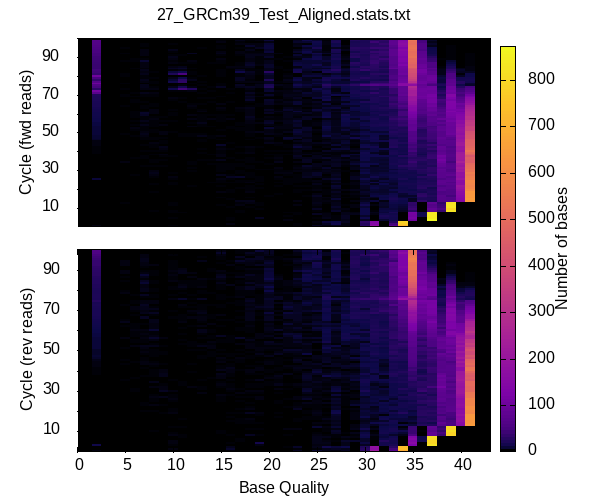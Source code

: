 
            set terminal png size 600,500 truecolor
            set output "plots/quals-hm.png"
            unset key
            unset colorbox

            # Perceptually uniform heatmap "plasma" by Nathaniel J. Smith & Stefan van der Walt
            # used in Python's matplotlib:  https://github.com/BIDS/colormap/blob/master/colormaps.py
            # Values from:  https://github.com/Gnuplotting/gnuplot-palettes/blob/master/plasma.pal
            # Dark end squashed to make low values more distinguishable.
            set palette model RGB
            set palette defined ( \
                 0 '#000000' \
              , .7 '#0c0847' \
              ,  4 '#4b0381' \
              , 10 '#7d03a8' \
              , 20 '#a82296' \
              , 30 '#cb4679' \
              , 40 '#e56b5d' \
              , 50 '#f89441' \
              , 60 '#fdc328' \
              , 70 '#f0f921' )

            set cbrange [0:871]
            set yrange  [0:100]
            set xrange  [0:43]
            set view map
            set multiplot
            set rmargin 0
            set lmargin 0
            set tmargin 0
            set bmargin 0
             set origin 0.05,0.5
 set size 0.85,0.5
            set obj 1 rectangle behind from first 0,0 to first 43,100
            set obj 1 fillstyle solid 1.0 fillcolor rgbcolor "black"
            set ylabel "Cycle (fwd reads)" offset character -1,0
            unset ytics
            set ytics ("10" 10, "" 20, "30" 30, "" 40, "50" 50, "" 60, "70" 70, "" 80, "90" 90, "" 100)
            unset xtics
            set title "27_GRCm39_Test_Aligned.stats.txt" noenhanced
            splot '-' matrix with image
        	0	0	2	0	0	0	0	0	0	0	1	0	0	0	0	0	0	0	0	0	0	0	0	1	0	4	2	3	2	0	28	177	0	70	710	0	0	0	0	0	0	0	0
	0	0	0	0	0	0	0	0	0	0	0	0	0	0	0	0	2	0	0	0	0	0	0	1	0	1	4	11	2	0	24	146	0	44	765	0	0	0	0	0	0	0	0
	0	0	0	0	0	0	0	0	0	0	0	0	0	0	0	0	0	0	0	0	0	0	0	0	0	2	7	9	4	0	30	142	0	23	783	0	0	0	0	0	0	0	0
	0	0	0	0	0	0	0	0	0	0	0	0	0	0	0	0	1	0	0	0	0	0	2	0	0	0	0	1	3	0	4	0	6	12	0	100	0	871	0	0	0	0	0
	0	0	0	0	0	0	0	0	0	0	1	0	0	0	0	0	1	0	0	4	0	0	0	0	0	1	3	1	4	0	10	0	14	12	0	115	0	834	0	0	0	0	0
	0	0	0	0	0	0	0	0	0	0	0	0	0	0	0	0	0	0	0	0	0	0	1	0	0	0	2	1	4	0	5	0	17	14	0	107	13	836	0	0	0	0	0
	0	0	0	0	0	0	0	0	0	0	0	0	0	0	0	0	0	0	0	0	0	0	0	1	0	4	2	0	3	3	9	2	11	11	0	109	12	833	0	0	0	0	0
	0	0	0	0	0	0	0	0	0	0	1	1	0	0	0	0	0	1	0	0	0	0	1	1	0	0	1	0	3	2	9	3	7	17	0	115	13	825	0	0	0	0	0
	0	0	0	0	0	0	0	0	1	0	1	0	0	0	0	0	0	1	0	0	0	0	0	0	0	1	0	5	1	0	9	1	8	9	4	26	0	71	37	825	0	0	0
	0	0	0	0	0	0	0	0	0	0	0	0	0	0	0	0	0	0	0	1	0	0	0	0	0	4	0	3	2	0	9	0	7	7	5	40	0	83	54	785	0	0	0
	0	0	0	0	0	0	0	0	0	0	0	0	0	0	0	0	1	0	1	0	0	0	0	0	0	1	0	5	0	2	6	0	4	8	6	35	0	66	43	822	0	0	0
	0	0	0	0	0	0	0	0	0	0	1	0	0	0	0	1	0	2	0	1	0	0	0	2	0	2	0	3	1	2	12	2	5	8	7	30	0	61	40	820	0	0	0
	0	0	0	0	0	1	0	0	0	0	1	0	0	0	0	0	0	1	2	1	0	0	0	0	0	3	1	3	0	0	7	0	5	10	9	32	0	79	33	812	0	0	0
	0	0	0	0	0	0	0	0	0	0	0	0	0	0	0	0	0	3	3	0	0	0	0	2	0	2	2	2	0	2	4	7	2	13	9	4	31	15	59	57	142	641	0
	0	0	0	0	0	0	0	0	0	0	0	0	0	0	0	0	1	0	0	0	0	0	0	0	0	2	1	6	0	0	3	1	9	17	12	4	19	19	64	59	138	645	0
	0	0	0	0	0	0	0	0	0	0	0	0	0	0	0	1	0	0	1	0	0	0	0	0	0	2	2	2	1	1	5	4	8	15	7	8	22	18	64	61	144	634	0
	0	0	0	0	0	0	0	0	0	0	0	0	0	0	0	0	0	0	0	0	1	0	0	0	1	4	0	3	0	1	2	8	9	12	5	5	31	23	66	46	147	636	0
	0	0	0	0	0	0	0	0	0	0	0	0	0	0	0	0	0	0	0	0	0	1	0	0	0	2	1	2	1	2	4	7	6	10	6	11	28	17	54	57	158	633	0
	0	0	0	0	0	0	0	0	1	0	0	0	0	0	0	2	1	0	2	0	0	0	0	1	0	0	1	4	0	1	5	5	5	6	13	14	14	20	52	56	162	635	0
	0	0	0	0	0	0	0	0	0	0	0	0	0	0	0	0	1	0	1	0	0	0	0	1	1	2	1	2	2	3	3	6	5	9	11	9	17	18	70	57	177	604	0
	0	0	0	0	0	0	0	0	0	0	0	0	0	0	0	0	0	1	1	1	0	0	0	0	0	1	0	5	0	1	4	8	6	5	10	14	26	13	66	66	189	583	0
	0	0	0	0	0	0	0	0	0	0	0	0	1	0	0	1	0	0	1	0	0	1	0	1	1	1	1	6	0	1	4	7	6	7	12	13	24	25	51	63	199	574	0
	0	0	0	0	0	0	0	0	1	0	1	0	0	0	0	0	0	0	0	1	0	0	1	0	0	3	0	2	1	2	7	3	9	5	15	15	20	21	72	71	166	584	0
	0	0	0	0	0	0	0	0	0	0	1	0	0	0	1	1	1	1	2	0	0	1	1	1	0	1	1	5	0	2	5	10	5	6	13	12	22	22	76	60	160	590	0
	0	0	0	0	0	0	0	0	0	0	0	0	0	0	0	1	0	1	1	1	0	0	1	1	1	2	1	3	0	1	6	3	8	7	10	12	19	18	75	74	165	589	0
	0	0	7	0	0	0	0	0	0	0	1	0	0	0	0	2	1	0	0	1	0	1	1	1	1	0	4	6	0	4	10	6	4	8	18	9	16	21	54	68	195	561	0
	0	0	0	0	0	0	0	0	1	0	2	0	0	0	0	0	4	5	1	1	0	2	0	1	4	3	1	3	0	4	5	12	7	11	12	12	25	24	70	58	176	556	0
	0	0	0	0	0	0	1	0	2	0	0	0	0	0	0	3	1	0	1	0	0	0	1	1	3	5	0	4	0	2	5	7	8	10	11	14	12	33	71	78	186	541	0
	0	0	0	0	0	0	0	0	3	0	1	0	0	0	0	0	0	1	1	0	0	2	2	0	3	5	2	3	0	2	9	6	7	8	13	11	21	24	70	69	180	557	0
	0	0	0	0	0	0	0	0	2	0	0	0	1	0	0	1	0	1	0	0	0	1	1	2	2	2	3	2	1	0	7	5	5	11	16	14	23	28	74	56	215	527	0
	0	0	0	0	0	0	0	0	0	0	0	0	0	0	0	1	1	0	0	1	1	1	0	1	2	1	2	3	0	3	8	5	6	7	11	24	26	31	81	54	202	528	0
	0	0	0	0	0	0	0	0	0	0	0	0	1	0	0	1	1	0	1	0	0	2	0	2	3	2	5	1	0	3	5	5	5	12	17	23	19	31	68	65	216	512	0
	0	0	0	0	0	0	0	1	1	1	0	0	0	0	0	1	1	1	1	0	0	0	0	1	5	3	1	4	1	2	9	3	6	12	26	29	21	21	82	66	198	503	0
	0	0	0	0	0	0	0	0	0	0	0	0	1	0	1	1	1	1	0	0	1	0	0	0	0	3	3	4	2	6	10	9	5	16	15	28	18	27	85	61	210	492	0
	0	0	0	0	0	2	0	0	1	0	0	0	1	0	0	0	0	0	1	1	0	3	0	2	4	0	3	3	1	4	6	6	6	13	18	38	20	25	98	45	245	454	0
	0	0	0	0	0	0	0	0	1	1	0	0	0	1	1	3	0	1	1	0	0	1	0	0	4	1	1	4	3	2	10	6	5	13	17	31	28	25	110	59	215	456	0
	0	0	0	0	0	0	1	1	0	0	0	0	0	0	0	0	1	0	1	0	1	2	0	3	3	3	5	3	1	4	9	6	6	14	12	25	25	37	95	59	221	462	0
	0	0	0	0	0	0	0	1	0	1	1	0	0	0	0	2	0	0	0	0	0	1	0	4	0	3	1	2	7	3	10	10	10	10	23	32	19	36	104	65	222	433	0
	0	0	0	0	0	0	0	0	1	2	0	0	0	0	1	2	0	0	0	0	1	1	1	2	3	1	3	1	4	6	10	9	3	16	9	37	12	34	81	65	223	472	0
	0	0	1	0	0	0	0	0	0	0	0	0	0	1	0	1	0	1	2	0	0	0	0	2	1	2	1	1	1	1	12	4	3	17	14	33	17	31	78	59	215	502	0
	0	0	1	0	0	0	0	1	1	1	0	0	0	0	0	1	0	0	1	0	1	1	1	3	0	0	4	3	2	4	8	8	4	15	11	46	20	23	70	56	182	532	0
	0	0	1	0	0	0	0	0	0	2	0	0	0	1	0	2	1	0	1	0	0	0	0	2	3	1	0	6	6	2	5	8	10	10	13	40	20	35	78	63	195	495	0
	0	0	1	0	0	0	0	0	1	3	0	0	0	0	0	1	0	1	2	1	0	0	1	7	4	0	2	1	4	0	11	13	3	24	15	47	26	27	81	53	191	480	0
	0	0	2	0	0	0	0	1	1	0	0	0	0	0	0	5	0	0	0	0	0	1	1	4	2	1	1	6	3	1	9	7	3	20	12	42	28	39	59	68	217	467	0
	0	0	2	0	0	0	0	0	2	1	0	0	0	0	0	0	1	0	0	0	3	2	0	1	2	3	4	2	6	2	5	5	3	21	20	48	22	25	70	68	214	468	0
	0	0	2	0	0	0	0	0	0	1	0	0	0	1	0	0	0	0	0	0	1	0	0	3	4	0	2	3	5	1	6	11	11	21	13	58	19	36	70	71	196	465	0
	0	0	5	0	0	0	0	1	1	0	0	0	0	1	0	1	0	0	1	0	2	0	4	0	4	1	1	3	3	3	9	10	4	19	16	59	30	39	72	58	198	455	0
	0	0	6	0	0	0	0	1	1	1	0	0	0	0	1	0	0	0	0	1	3	0	6	5	2	1	3	5	5	12	8	12	5	10	14	63	34	42	78	66	183	432	0
	0	0	6	0	0	0	1	2	0	0	0	1	1	3	1	2	0	0	1	0	0	1	1	3	4	1	9	4	6	3	6	10	4	17	20	58	27	41	66	81	193	427	0
	0	0	7	0	0	1	0	3	0	2	0	1	1	1	0	0	0	0	1	0	3	2	0	5	4	0	5	5	2	7	10	10	9	20	17	61	27	42	66	97	175	416	0
	0	0	7	0	0	0	0	2	1	2	1	0	0	0	0	0	0	0	2	3	2	1	3	7	3	1	5	3	3	5	8	6	6	24	21	62	25	44	65	93	186	409	0
	0	0	7	0	0	0	1	1	1	0	0	0	0	0	0	1	0	1	1	0	2	1	1	6	5	2	7	3	7	3	5	10	12	18	23	82	24	48	76	93	191	368	0
	0	0	7	0	0	0	2	1	0	0	0	0	0	0	0	0	1	1	1	0	6	2	2	2	5	0	8	3	4	5	8	10	10	22	19	83	35	45	74	92	184	368	0
	0	0	7	0	0	0	0	1	1	0	0	0	2	1	1	0	1	0	1	0	0	2	2	5	2	1	9	4	7	6	7	15	14	20	27	80	44	42	75	91	169	363	0
	0	0	8	0	0	0	1	3	1	2	0	0	0	1	0	0	0	1	1	0	2	1	2	5	1	2	6	3	8	6	11	16	18	24	35	78	42	55	57	96	177	337	0
	0	0	8	0	0	0	0	1	1	0	0	0	1	3	0	0	0	1	2	2	5	0	3	4	1	2	6	3	8	6	9	13	15	22	31	89	40	56	76	94	156	342	0
	0	0	10	0	0	0	1	3	1	1	1	0	0	1	0	1	0	0	2	0	4	2	3	6	1	1	5	3	9	8	6	14	13	25	34	87	36	65	59	109	159	330	0
	0	0	10	0	0	0	0	1	2	0	0	0	2	1	2	1	2	0	3	1	1	1	2	3	4	0	2	2	11	4	11	18	10	33	42	96	39	67	88	99	141	301	0
	0	0	11	0	0	0	1	1	1	1	0	0	0	1	0	1	0	0	4	0	2	1	3	1	4	4	10	3	9	8	12	14	11	26	35	110	43	63	64	110	141	305	0
	0	0	12	0	0	0	1	4	0	0	1	0	2	1	1	1	1	0	2	0	0	0	3	2	1	2	8	3	14	6	7	11	20	21	45	112	48	81	56	115	135	284	0
	0	0	12	0	0	0	1	5	2	0	1	0	0	0	0	0	0	0	2	0	4	1	3	3	4	2	8	2	5	6	7	15	13	20	45	120	61	72	66	116	123	281	0
	0	0	14	0	0	0	1	1	2	0	0	0	0	2	0	0	0	1	2	0	2	3	2	7	1	4	5	4	8	5	9	10	13	16	45	130	64	81	54	133	108	273	0
	0	0	14	0	0	0	0	0	2	0	1	0	0	1	0	1	0	1	2	0	4	1	5	3	2	7	4	2	5	8	9	15	17	17	34	145	58	92	57	116	115	262	0
	0	0	15	0	0	0	0	1	0	0	0	0	1	0	0	2	0	2	3	0	1	0	3	2	0	2	6	7	2	9	10	17	21	29	46	144	66	88	48	126	100	249	0
	0	0	17	0	0	1	0	1	1	0	0	0	2	0	0	0	0	0	1	1	1	0	1	1	2	3	3	4	4	5	11	17	14	32	57	157	70	103	41	128	90	232	0
	0	0	17	0	0	0	0	0	1	0	0	0	1	1	0	2	0	0	0	1	4	2	2	6	1	2	7	1	8	9	9	12	18	38	45	180	70	98	37	130	101	197	0
	0	0	18	0	0	0	1	1	0	0	0	1	0	0	1	0	1	0	1	0	4	1	3	6	2	4	2	2	3	8	20	19	16	28	53	189	76	112	41	131	78	178	0
	0	0	19	0	0	0	1	0	0	0	1	0	0	0	0	0	0	0	5	0	5	2	1	2	2	1	12	3	8	7	7	19	18	35	67	205	79	112	45	111	70	163	0
	0	0	20	0	0	0	0	0	0	0	2	1	0	1	1	0	0	0	3	0	0	0	2	4	0	7	8	2	7	9	14	20	17	37	70	202	98	108	30	124	62	151	0
	0	0	20	0	0	1	1	1	1	0	0	0	0	0	0	1	0	0	4	2	2	0	3	2	4	4	12	0	4	14	14	17	27	33	66	205	104	116	27	143	49	123	0
	0	0	22	0	0	1	0	1	1	0	0	0	0	0	0	0	0	0	2	0	5	1	3	3	4	4	7	10	8	11	17	18	19	26	83	236	96	113	20	141	43	105	0
	0	0	71	0	0	0	1	3	2	0	0	0	0	1	0	0	1	0	4	1	1	1	2	2	6	4	10	4	2	16	17	32	19	38	77	231	96	98	30	102	50	78	0
	0	0	108	0	0	0	0	0	0	0	1	1	2	0	1	0	0	0	1	0	6	2	2	4	2	6	11	2	9	15	10	15	20	36	81	233	100	95	24	108	42	63	0
	0	0	29	0	0	1	0	2	2	0	12	44	23	1	0	0	1	0	2	0	5	0	1	2	2	10	7	2	8	11	17	26	16	36	79	254	97	100	16	99	39	56	0
	0	0	48	0	0	0	0	3	1	0	3	13	2	0	1	4	0	3	4	3	21	1	2	7	5	3	17	5	9	12	16	24	22	49	78	278	88	97	9	100	25	47	0
	0	0	57	0	0	0	0	3	0	0	0	2	0	1	0	1	0	4	1	3	17	3	2	12	7	5	27	15	17	28	49	61	51	71	154	167	83	48	19	76	11	5	0
	0	0	102	0	0	1	0	0	1	0	0	0	1	0	0	1	0	0	0	1	4	0	0	6	4	8	12	6	6	15	26	40	40	57	149	232	100	64	14	79	25	6	0
	0	0	63	0	0	0	0	2	1	0	11	31	0	1	0	0	0	2	2	2	4	1	2	5	4	5	8	6	6	8	9	25	26	63	104	305	98	87	7	73	25	14	0
	0	0	34	0	0	0	0	3	0	0	6	28	3	0	0	0	0	4	1	0	19	0	3	9	3	7	16	7	4	22	15	15	13	47	99	349	88	97	7	72	14	15	0
	0	0	50	0	0	0	0	1	1	0	3	9	1	0	0	0	0	4	2	0	4	0	1	7	3	2	13	14	10	17	25	20	20	55	94	370	85	98	8	56	13	14	0
	0	0	105	0	0	1	0	1	0	0	0	0	0	1	0	1	0	1	2	0	4	0	2	0	7	7	5	9	5	16	16	20	15	54	86	387	89	93	6	53	4	10	0
	0	0	36	0	0	1	0	3	0	0	20	49	1	0	0	1	0	1	3	1	6	0	1	0	4	5	2	5	3	13	12	26	27	47	103	391	99	73	3	53	1	10	0
	0	0	42	0	0	0	0	2	1	0	7	10	1	0	0	1	0	10	4	1	27	0	0	15	3	0	16	13	4	15	11	18	16	46	98	406	109	73	3	40	4	4	0
	0	0	44	0	0	0	0	3	0	0	1	2	0	0	0	1	0	4	1	1	3	0	1	12	5	7	12	25	6	21	34	25	19	46	100	413	109	62	3	33	5	2	0
	0	0	37	0	0	0	1	1	0	0	4	5	1	0	0	0	1	1	1	0	3	1	0	5	6	4	4	12	4	23	22	27	27	82	104	432	90	73	2	22	3	2	0
	0	0	38	0	0	0	0	2	0	0	2	3	0	0	0	0	2	2	3	0	5	1	0	2	7	6	8	16	1	12	28	28	18	66	107	474	96	51	1	19	0	2	0
	0	0	38	0	0	0	0	2	0	0	0	0	0	0	0	0	0	1	5	2	5	0	0	8	7	12	4	11	4	22	17	29	23	59	127	463	93	54	0	13	0	1	0
	0	0	39	0	0	0	0	2	0	0	2	1	1	0	1	1	0	1	4	1	3	0	0	7	6	6	4	9	2	27	20	36	23	65	114	481	81	54	0	8	0	1	0
	0	0	40	0	0	1	1	6	0	0	1	0	2	0	0	1	0	0	2	1	3	0	1	5	6	6	7	9	1	10	23	35	28	66	126	494	80	38	0	6	0	1	0
	0	0	41	0	0	0	1	1	0	0	2	0	0	0	0	2	0	0	2	1	1	1	0	1	8	11	5	16	3	10	20	29	39	63	130	490	86	34	1	1	0	1	0
	0	0	42	0	0	0	0	0	0	0	3	0	0	0	0	0	0	0	3	1	5	0	1	3	3	10	5	11	2	26	20	33	25	63	121	520	75	26	0	1	0	1	0
	0	0	46	0	0	0	0	2	0	0	1	1	0	0	0	1	0	1	3	3	3	0	0	6	2	7	1	14	1	21	17	31	34	75	132	506	74	16	0	1	0	1	0
	0	0	46	0	0	1	0	2	0	0	0	0	4	0	0	3	0	2	2	2	2	2	0	1	7	12	5	7	0	25	22	24	34	74	135	504	71	11	0	1	0	1	0
	0	0	49	0	0	0	0	2	0	0	1	0	0	0	0	2	0	2	1	1	7	0	0	5	10	4	2	15	0	14	20	35	37	74	137	500	70	11	0	1	0	0	0
	0	0	49	0	0	0	0	2	0	0	3	0	0	0	0	0	0	0	3	0	5	0	0	3	7	6	1	17	3	23	22	21	29	75	149	520	51	10	0	1	0	0	0
	0	0	52	0	0	1	0	0	0	0	0	0	0	1	0	1	0	1	1	4	7	0	0	0	4	16	1	4	1	26	25	37	37	59	125	528	59	9	0	1	0	0	0
	0	0	55	0	0	0	0	1	0	0	0	0	0	0	0	1	0	0	5	2	7	0	0	3	8	8	1	12	2	18	19	26	27	67	153	523	58	3	0	1	0	0	0
	0	0	60	0	0	0	0	1	0	0	1	0	0	0	0	0	0	2	2	2	6	0	0	2	1	9	2	10	0	18	19	25	34	77	163	503	58	5	0	0	0	0	0
	0	0	62	0	0	0	0	0	0	0	0	0	0	0	0	2	0	1	0	0	2	0	0	5	6	11	2	18	0	16	18	40	27	77	153	510	47	3	0	0	0	0	0
	0	0	64	0	0	0	0	0	0	0	0	0	0	0	0	1	0	3	1	2	7	0	0	4	10	6	1	15	0	22	19	27	31	73	135	530	44	5	0	0	0	0	0

end

                set origin 0.05,0.05
                set size 0.85,0.5
                set ylabel "Cycle (rev reads)" offset character -1,0
                set xlabel "Base Quality"
                unset title
                unset ytics
                set ytics ("10" 10, "" 20, "30" 30, "" 40, "50" 50, "" 60, "70" 70, "" 80, "90" 90, "" 100)
                set xrange  [0:43]
                set xtics
                set colorbox vertical user origin first (43+1),0 size screen 0.025,0.812
                set cblabel "Number of bases"
                splot '-' matrix with image
            	0	0	2	0	0	0	0	0	0	0	0	0	0	0	0	0	1	0	0	0	0	0	0	4	0	6	3	2	4	0	29	207	0	59	683	0	0	0	0	0	0	0	0
	0	0	0	0	0	0	0	0	0	0	2	0	0	0	0	0	5	0	0	0	0	0	0	1	0	1	3	4	3	0	26	174	0	43	738	0	0	0	0	0	0	0	0
	0	0	0	0	0	0	0	0	0	0	0	0	0	0	0	0	3	0	0	0	0	0	1	5	0	3	11	7	9	0	21	180	0	27	733	0	0	0	0	0	0	0	0
	0	0	11	0	0	0	0	0	0	0	1	0	0	0	0	0	0	0	0	2	0	0	0	0	0	2	2	0	3	0	4	0	13	17	0	125	0	820	0	0	0	0	0
	0	0	0	0	0	0	0	0	0	0	2	0	0	0	0	0	1	0	0	13	0	0	0	0	0	3	3	0	3	0	8	0	13	12	0	155	0	787	0	0	0	0	0
	0	0	0	0	0	0	0	0	0	0	2	0	0	0	0	0	0	1	0	0	0	0	0	0	0	3	2	1	5	5	5	0	23	14	0	135	12	792	0	0	0	0	0
	0	0	0	0	0	0	0	0	0	0	0	0	0	0	0	0	0	1	0	0	0	0	0	0	0	3	1	0	1	0	5	1	10	15	0	147	11	805	0	0	0	0	0
	0	0	0	0	0	0	0	0	0	0	0	1	0	0	0	0	0	0	0	0	0	0	0	0	0	3	3	1	3	2	9	1	7	12	0	133	10	815	0	0	0	0	0
	0	0	0	0	0	0	0	0	0	0	2	1	0	0	0	0	1	0	4	1	0	0	1	0	0	2	1	1	0	1	11	3	8	5	3	49	0	80	38	788	0	0	0
	0	0	0	0	0	0	0	0	0	0	1	0	0	0	0	1	0	0	0	0	0	0	0	0	0	1	0	4	1	3	8	1	14	9	6	38	0	81	47	785	0	0	0
	0	0	0	0	0	0	0	0	1	0	0	0	0	0	0	1	0	0	0	0	0	0	0	0	0	0	1	5	0	0	5	0	12	15	12	38	1	65	34	810	0	0	0
	0	0	0	0	0	0	0	0	0	0	0	0	0	0	0	0	0	0	1	1	0	0	2	2	0	0	1	2	0	3	12	3	10	15	4	39	0	76	42	787	0	0	0
	0	0	0	0	0	0	0	0	0	0	1	1	0	0	0	0	0	0	0	0	0	0	0	0	0	6	2	6	0	2	6	1	9	11	1	37	0	82	33	802	0	0	0
	0	0	0	0	0	0	0	0	0	0	0	0	0	0	0	0	0	0	0	0	0	0	0	0	0	1	0	3	0	2	6	4	7	9	9	7	24	22	66	50	146	644	0
	0	0	0	0	0	0	0	0	0	0	0	0	0	0	0	0	0	1	1	1	0	0	0	0	0	2	2	4	0	0	4	10	12	12	1	4	17	12	78	53	153	633	0
	0	0	0	0	0	0	0	0	0	0	0	0	0	0	0	0	1	1	1	0	0	0	0	1	0	0	1	3	0	0	3	4	5	14	7	8	23	26	51	48	174	629	0
	0	0	0	0	0	0	0	0	0	0	0	1	0	0	0	0	0	1	2	0	0	0	0	1	1	1	3	4	0	2	4	2	12	7	7	6	23	19	60	41	169	634	0
	0	0	0	0	0	0	0	0	0	0	0	0	0	0	0	0	1	0	0	0	0	1	0	0	1	1	1	4	0	2	9	4	10	9	10	5	18	22	64	46	160	632	0
	0	0	0	0	0	0	0	0	0	0	0	0	0	0	0	0	0	0	0	1	0	0	0	0	0	2	0	5	0	2	6	4	1	8	9	9	27	26	42	49	181	628	0
	0	0	0	0	0	0	0	0	0	1	2	0	0	0	0	0	1	1	4	2	0	1	0	0	1	3	1	11	0	2	6	7	7	14	24	9	26	22	61	49	162	583	0
	0	0	0	0	0	0	0	1	1	0	1	0	0	0	0	0	0	0	0	0	0	0	0	0	1	2	0	9	0	1	7	5	9	6	13	7	26	28	56	72	166	589	0
	0	0	0	0	0	0	0	0	0	0	1	0	0	0	0	0	0	1	2	0	0	0	0	4	0	1	0	4	1	2	5	4	8	12	10	13	23	24	62	69	151	603	0
	0	0	0	0	0	0	0	0	0	0	0	0	0	0	0	0	0	0	1	0	0	0	1	2	1	1	1	5	0	0	7	3	9	12	14	11	25	19	49	68	169	602	0
	0	0	0	0	0	0	0	1	2	1	0	0	0	0	0	0	0	0	0	0	0	0	0	1	1	1	0	3	1	6	7	8	8	6	14	13	14	27	68	64	176	578	0
	0	0	0	0	0	0	0	1	0	0	0	0	0	0	0	0	0	0	1	0	0	1	0	1	3	2	3	5	1	3	5	6	10	8	14	18	26	27	55	63	169	578	0
	0	0	0	0	0	0	0	0	1	0	1	0	0	0	0	1	0	1	0	0	0	1	0	0	0	2	0	4	1	3	6	8	4	10	8	11	29	33	74	61	168	573	0
	0	0	0	0	0	0	0	0	1	0	2	0	0	0	0	1	0	0	0	2	0	0	1	2	5	1	2	5	1	0	6	7	9	5	14	17	20	26	78	58	159	578	0
	0	0	0	0	0	0	0	0	2	3	1	0	0	0	0	1	0	1	1	2	0	0	0	2	3	2	1	2	1	2	4	8	8	8	18	17	23	27	70	71	177	545	0
	0	0	0	0	0	0	0	0	1	0	1	0	0	0	0	2	1	0	0	0	0	0	0	0	1	1	0	7	2	2	9	6	6	12	8	22	28	17	75	68	190	541	0
	0	0	0	0	0	0	0	0	0	0	0	0	0	2	0	0	0	2	1	1	0	1	0	0	3	2	1	2	0	1	8	7	5	10	15	20	16	25	74	57	209	538	0
	0	0	0	0	0	0	1	0	0	4	2	0	0	0	0	0	1	0	2	2	0	0	0	0	6	1	3	8	3	0	18	7	5	10	14	13	38	28	80	53	208	493	0
	0	0	0	0	0	0	1	0	0	2	0	0	0	1	0	0	2	1	0	0	0	2	1	0	5	2	1	7	1	3	9	5	7	10	23	17	32	27	84	70	196	491	0
	0	0	0	0	0	0	0	0	2	2	0	0	2	1	0	1	1	0	1	1	0	0	0	1	2	3	2	6	2	2	8	6	2	11	11	22	25	45	109	56	189	487	0
	0	0	0	0	0	0	0	0	0	1	0	1	0	0	0	2	1	0	1	1	1	3	1	2	3	2	1	2	1	3	10	3	5	10	13	25	28	31	88	67	195	499	0
	0	0	0	0	0	0	0	0	3	0	0	1	0	0	0	1	0	0	0	0	1	1	0	0	2	4	2	2	3	2	14	6	8	16	19	22	29	28	87	49	203	497	0
	0	0	0	0	0	1	0	0	0	0	1	0	0	1	0	0	1	0	1	3	0	1	0	0	4	2	3	1	2	7	14	11	10	13	15	33	18	30	94	65	223	446	0
	0	0	0	0	0	0	1	0	0	0	0	0	0	0	1	2	0	0	0	0	2	2	0	1	5	2	2	4	3	5	8	11	3	12	17	36	21	29	86	72	213	462	0
	0	0	0	0	0	0	0	1	1	3	0	0	0	0	0	2	1	0	0	0	1	3	0	1	5	1	10	7	5	6	7	11	2	20	14	29	29	30	96	58	211	446	0
	0	0	1	0	0	0	0	0	1	3	0	0	0	0	0	3	1	0	1	1	0	1	3	0	4	4	4	6	3	4	13	5	11	23	17	34	17	26	83	65	206	460	0
	0	0	1	0	0	0	0	0	1	2	0	0	1	0	0	0	2	0	2	0	1	0	0	1	2	7	2	4	3	2	6	12	7	18	23	34	12	35	63	64	207	488	0
	0	0	1	0	0	0	0	0	1	2	0	0	0	0	0	3	2	1	2	2	1	1	0	2	0	5	2	2	0	1	6	11	5	14	16	44	15	36	68	68	159	530	0
	0	0	1	0	0	0	0	1	0	0	0	0	0	0	0	1	3	0	0	2	0	1	1	3	3	2	0	1	4	3	7	9	5	17	13	39	28	39	64	68	160	525	0
	0	0	2	0	0	0	0	0	1	0	0	0	0	0	0	1	1	0	1	1	0	0	2	2	2	2	4	4	5	5	11	10	3	16	13	48	22	31	64	69	201	479	0
	0	0	2	0	0	1	0	2	2	1	0	0	1	0	0	0	1	0	0	0	2	1	0	0	3	4	1	4	2	4	10	10	4	18	15	49	22	29	66	61	184	501	0
	0	0	2	0	0	0	1	2	1	0	0	0	0	0	0	2	0	1	0	1	2	1	0	3	3	1	5	2	2	0	7	8	6	13	11	51	24	33	67	49	218	484	0
	0	0	3	0	0	1	0	1	0	0	0	0	0	0	0	1	1	1	0	0	1	1	1	4	0	2	4	3	3	4	9	13	5	19	19	55	32	36	58	72	178	473	0
	0	0	5	0	0	0	0	1	0	0	0	0	0	1	0	2	0	2	1	0	0	1	0	2	2	3	4	1	4	8	10	8	9	24	22	58	26	43	65	73	216	409	0
	0	0	6	0	0	0	0	0	1	0	0	0	0	1	1	0	1	0	1	1	3	0	1	1	0	3	3	3	5	1	6	11	10	16	22	58	22	38	73	85	194	433	0
	0	0	5	0	0	0	0	1	1	1	0	0	0	0	1	1	1	1	0	3	1	4	1	2	8	0	3	4	3	5	8	18	12	26	24	58	32	42	86	71	185	392	0
	0	0	5	0	0	0	0	2	1	1	0	0	0	0	1	0	0	0	1	1	0	2	3	3	3	0	7	4	4	6	7	14	9	28	19	62	29	38	52	98	207	393	0
	0	0	5	0	0	0	0	1	1	0	0	0	1	1	0	1	0	1	0	2	1	1	5	5	3	2	6	6	3	6	12	12	9	21	17	61	37	44	60	82	172	422	0
	0	0	7	0	0	1	0	2	0	0	0	0	0	0	2	0	0	0	2	2	2	2	1	1	2	0	10	3	3	3	11	11	8	26	24	59	39	36	85	97	175	386	0
	0	0	7	0	0	0	2	3	3	1	0	0	1	3	2	0	0	0	2	1	1	1	2	2	2	0	7	8	1	4	8	17	14	27	28	69	27	51	81	82	201	342	0
	0	0	7	0	0	0	0	0	1	0	0	1	1	1	1	0	0	2	2	1	3	3	2	2	4	0	4	1	6	4	11	8	9	23	33	72	39	51	81	98	168	361	0
	0	0	7	0	0	0	1	1	0	0	0	0	1	0	2	1	1	0	1	1	4	1	2	5	2	4	13	3	5	5	3	17	11	23	21	70	41	52	77	102	191	332	0
	0	0	7	0	0	0	1	1	2	0	0	1	0	0	0	1	1	0	3	0	0	0	2	3	1	1	8	3	9	6	8	17	16	18	33	77	29	56	88	104	177	327	0
	0	0	7	0	0	2	0	2	5	2	0	0	0	1	1	0	1	5	1	2	1	4	2	6	4	5	8	3	14	13	10	19	10	32	39	77	37	63	82	93	181	268	0
	0	0	8	0	0	0	1	1	2	0	0	0	0	0	1	4	1	0	0	2	3	0	4	7	1	1	9	4	11	9	6	19	17	30	39	80	50	77	65	116	168	264	0
	0	0	8	0	0	0	1	2	1	0	0	1	0	1	0	0	0	0	0	2	1	2	6	5	2	1	8	3	13	5	6	21	17	29	38	84	39	74	49	138	150	293	0
	0	0	9	0	0	0	1	1	1	0	0	0	0	3	1	0	0	0	1	0	2	0	2	1	0	1	10	2	9	12	15	17	12	28	35	92	43	81	46	135	119	321	0
	0	0	9	0	0	0	2	2	6	0	0	0	0	3	1	0	0	1	1	0	3	5	2	3	3	5	9	5	9	8	5	22	21	23	40	116	48	86	60	105	112	285	0
	0	0	10	0	0	0	1	0	2	0	0	1	0	0	0	0	0	1	1	0	3	1	3	5	1	7	8	7	10	11	9	18	15	25	40	118	54	94	38	126	113	278	0
	0	0	11	0	0	1	1	0	2	0	0	0	1	2	0	1	0	0	2	0	2	1	2	2	2	3	5	4	9	6	9	20	14	29	46	122	57	101	54	124	110	257	0
	0	0	12	0	0	0	1	1	2	0	0	0	0	0	2	0	0	0	1	0	3	0	6	2	5	6	7	6	7	7	10	18	12	30	43	127	62	100	45	125	105	255	0
	0	0	13	0	0	3	0	0	3	0	0	2	0	1	0	0	0	1	1	0	1	0	2	3	1	5	4	1	9	10	14	17	10	28	48	151	66	119	40	120	77	250	0
	0	0	14	0	0	1	0	0	3	0	0	1	0	2	0	1	1	0	3	1	4	2	1	4	2	3	9	3	7	10	10	18	15	32	47	162	77	104	42	136	78	207	0
	0	0	16	0	0	0	0	4	0	0	1	1	2	2	1	0	0	1	3	0	4	0	4	4	3	4	10	3	10	19	17	15	16	36	54	170	87	92	40	136	79	166	0
	0	0	17	0	0	0	1	0	1	0	0	1	0	1	1	2	0	0	3	1	3	2	4	4	1	3	9	3	14	17	16	12	15	26	62	186	81	106	37	143	69	159	0
	0	0	17	0	0	0	0	3	4	0	0	0	1	3	0	0	0	0	3	1	7	0	7	5	2	1	8	6	7	19	20	28	21	38	62	173	97	114	32	129	59	133	0
	0	0	17	0	0	0	1	2	1	0	1	0	2	2	0	0	0	1	2	0	2	2	1	4	5	7	11	3	6	14	14	20	34	41	60	197	90	114	26	140	60	120	0
	0	0	17	0	0	0	2	3	3	0	0	0	0	1	0	0	0	0	3	2	3	0	5	4	3	4	13	4	8	16	6	24	28	38	68	220	93	111	32	135	43	111	0
	0	0	18	0	0	0	2	3	1	0	0	1	1	1	0	1	0	0	2	4	5	1	7	4	3	4	8	4	7	22	17	17	25	34	72	241	102	117	24	108	40	104	0
	0	0	19	0	0	1	0	4	0	0	0	2	0	1	1	1	0	1	3	2	4	0	4	4	6	3	9	1	8	18	15	20	22	55	64	258	94	116	13	129	40	82	0
	0	0	18	0	0	0	1	2	2	0	0	0	1	0	0	0	1	1	2	1	4	3	5	3	8	5	12	3	7	15	17	15	26	38	77	277	107	113	16	109	47	64	0
	0	0	25	0	0	0	1	2	2	0	0	0	0	0	0	0	0	1	4	1	4	0	2	1	5	5	9	4	5	20	18	18	29	41	80	285	117	117	20	93	32	59	0
	0	0	19	0	0	0	0	0	0	0	2	5	1	4	0	1	0	0	3	1	5	4	1	5	3	5	18	12	8	31	36	35	48	78	185	203	88	66	23	78	19	13	0
	0	0	20	0	0	0	0	1	1	0	0	0	0	0	0	1	1	2	0	1	3	4	1	5	3	2	20	3	4	22	22	34	37	72	133	271	105	77	13	99	26	17	0
	0	0	20	0	0	0	1	4	1	0	1	0	1	0	0	1	0	1	1	1	3	1	1	3	5	6	15	10	9	19	22	33	28	66	97	325	93	105	9	75	20	23	0
	0	0	19	0	0	2	0	0	0	0	0	1	0	1	1	0	0	1	1	0	4	2	3	5	7	5	6	12	7	13	28	27	22	62	95	358	104	97	11	71	13	22	0
	0	0	19	0	0	1	0	3	1	0	0	0	0	1	0	0	0	1	1	0	9	1	1	0	5	4	13	9	5	23	19	22	30	51	95	380	107	97	10	66	7	19	0
	0	0	20	0	0	0	0	3	1	0	1	1	0	0	0	1	0	2	4	1	5	0	1	0	6	4	7	8	5	14	21	30	23	54	101	390	122	95	6	55	7	12	0
	0	0	22	0	0	0	0	2	0	0	1	3	1	2	0	1	0	2	4	3	9	1	1	2	3	4	9	8	6	17	18	24	17	59	80	428	117	77	11	60	3	5	0
	0	0	22	0	0	0	0	2	0	0	0	2	1	1	0	1	3	0	1	4	5	1	2	3	6	3	6	9	6	20	18	23	23	56	101	436	105	81	5	50	2	2	0
	0	0	24	0	0	0	0	6	1	0	0	1	1	1	0	3	0	1	4	2	3	1	2	4	4	8	9	3	1	16	15	25	20	52	109	450	109	82	2	37	2	2	0
	0	0	24	0	0	1	0	4	1	0	2	1	1	1	0	1	0	1	1	2	6	1	2	3	9	5	5	10	2	13	10	22	18	51	115	475	109	68	2	33	0	1	0
	0	0	24	0	0	0	0	1	0	0	1	0	0	2	1	2	0	0	2	2	10	3	0	6	11	9	6	8	2	23	7	27	21	55	107	481	97	67	3	21	0	1	0
	0	0	25	0	0	1	0	3	0	0	1	0	2	0	0	4	1	3	2	2	7	2	0	2	9	8	2	11	5	22	13	21	22	48	119	487	97	65	0	15	0	1	0
	0	0	28	0	0	0	0	6	1	0	2	0	0	0	0	3	0	1	4	2	7	1	0	2	12	6	5	10	2	20	13	22	20	66	103	508	86	62	0	7	0	1	0
	0	0	28	0	0	2	0	2	1	0	1	3	2	0	0	1	1	1	1	1	7	0	0	1	6	10	3	10	1	16	19	35	21	63	99	507	107	47	0	3	0	1	0
	0	0	29	0	0	2	0	1	1	0	2	3	0	0	1	2	0	0	1	1	6	0	0	7	12	8	5	8	1	20	10	26	29	69	117	511	88	37	0	3	0	0	0
	0	0	31	0	0	0	0	0	0	0	1	2	0	0	1	0	0	1	2	2	7	0	0	3	6	7	5	12	4	16	19	24	30	67	124	524	81	30	0	1	0	0	0
	0	0	32	0	0	0	0	1	0	0	1	0	0	0	0	0	0	1	0	0	3	0	0	2	5	11	3	12	2	22	17	29	29	62	137	528	81	21	0	1	0	0	0
	0	0	36	0	0	2	0	2	2	0	1	0	0	0	0	0	2	0	2	4	4	0	1	1	4	12	3	11	4	22	9	24	38	71	125	523	81	14	0	2	0	0	0
	0	0	36	0	0	2	0	2	0	0	1	0	0	0	0	1	0	2	2	1	6	0	0	3	2	16	5	5	2	25	11	21	31	76	126	529	86	8	0	1	0	0	0
	0	0	36	0	0	2	0	3	0	0	1	0	0	3	0	0	1	5	3	2	4	0	1	4	6	5	3	12	1	24	15	31	33	36	126	556	77	10	0	0	0	0	0
	0	0	40	0	0	0	0	3	0	0	0	0	0	0	0	1	0	1	4	4	2	1	2	3	13	10	1	19	0	21	11	23	30	48	127	573	56	7	0	0	0	0	0
	0	0	43	0	0	0	0	2	0	0	0	0	0	1	0	1	0	4	0	4	1	1	0	0	10	15	1	12	0	24	15	25	22	67	130	554	62	6	0	0	0	0	0
	0	0	48	0	0	0	0	2	0	0	1	0	0	0	0	2	0	0	2	2	3	0	1	2	9	11	4	11	0	18	28	39	23	58	133	538	56	9	0	0	0	0	0
	0	0	56	0	0	0	0	0	0	0	0	0	0	0	0	5	0	1	4	2	4	0	0	2	7	8	4	11	1	18	17	20	26	70	163	509	68	4	0	0	0	0	0
	0	0	58	0	0	0	0	0	0	0	0	0	0	0	0	2	0	1	1	7	4	0	0	4	10	14	1	16	0	21	17	28	34	72	138	516	51	5	0	0	0	0	0

end

